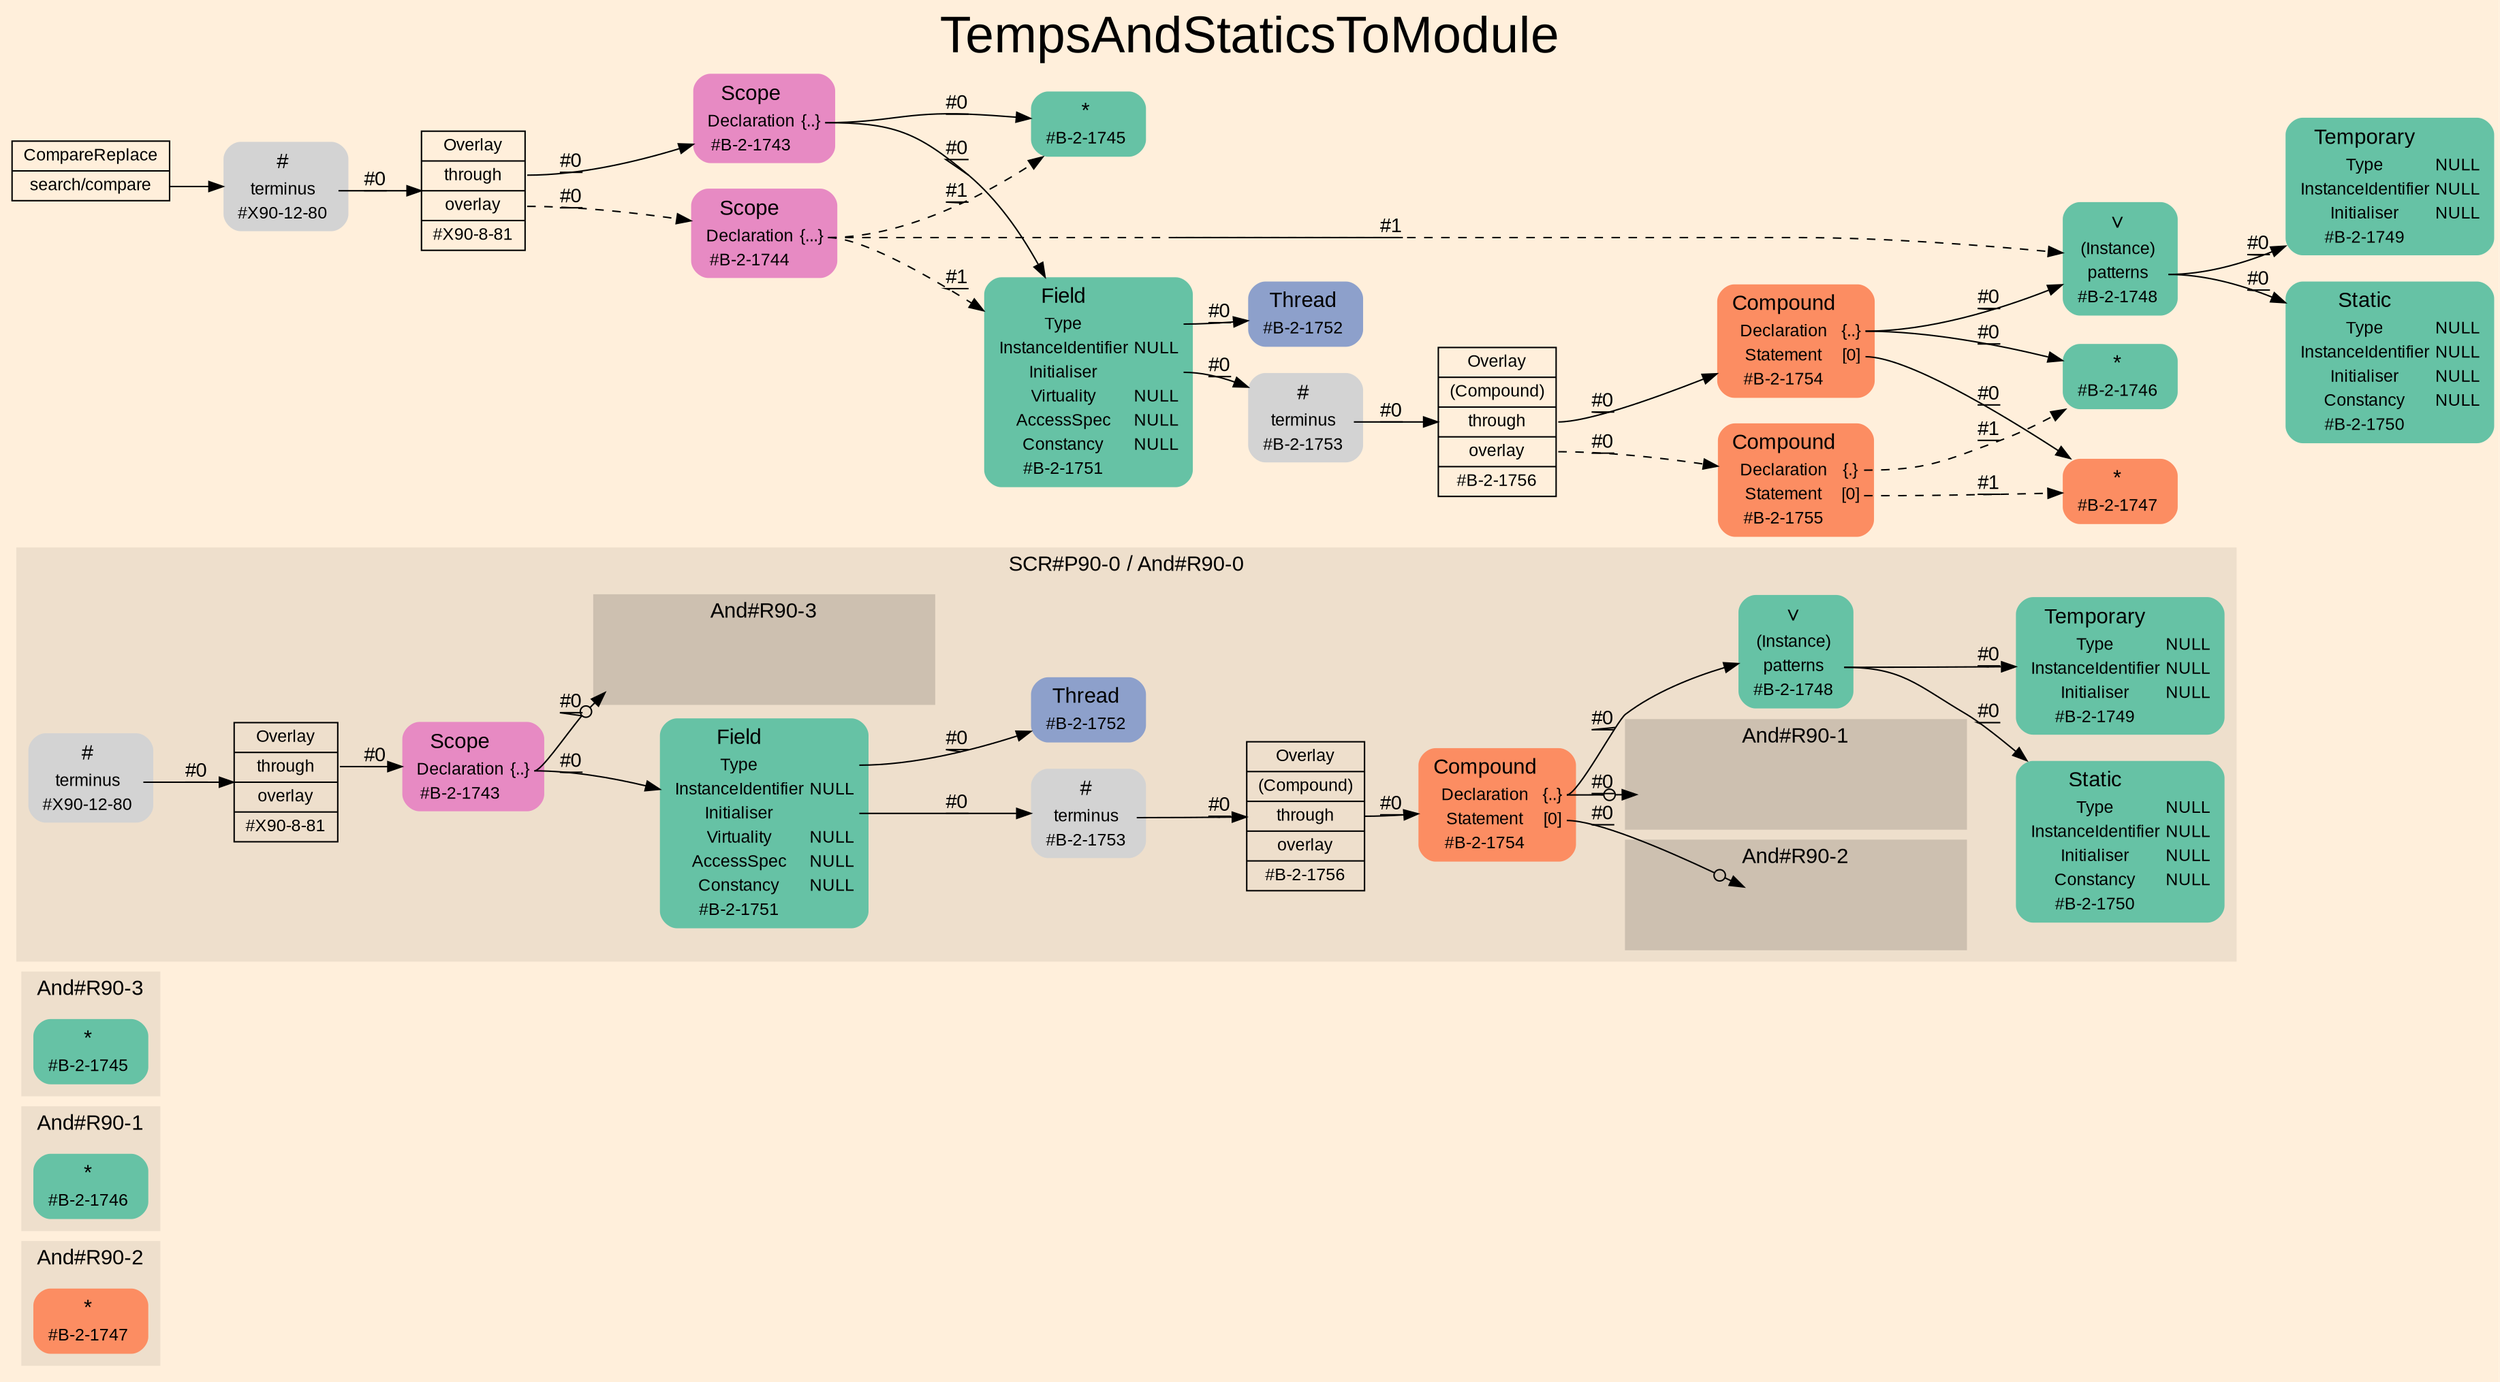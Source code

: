 digraph "TempsAndStaticsToModule" {
label = "TempsAndStaticsToModule"
labelloc = t
fontsize = "36"
graph [
    rankdir = "LR"
    ranksep = 0.3
    bgcolor = antiquewhite1
    color = black
    fontcolor = black
    fontname = "Arial"
];
node [
    fontname = "Arial"
];
edge [
    fontname = "Arial"
];

// -------------------- figure And#R90-2 --------------------
// -------- region And#R90-2 ----------
subgraph "clusterAnd#R90-2" {
    label = "And#R90-2"
    style = "filled"
    color = antiquewhite2
    fontsize = "15"
    "And#R90-2/#B-2-1747" [
        // -------- block And#R90-2/#B-2-1747 ----------
        shape = "plaintext"
        fillcolor = "/set28/2"
        label = <<TABLE BORDER="0" CELLBORDER="0" CELLSPACING="0">
         <TR><TD><FONT POINT-SIZE="15.0">*</FONT></TD><TD></TD></TR>
         <TR><TD>#B-2-1747</TD><TD PORT="port0"></TD></TR>
        </TABLE>>
        style = "rounded,filled"
        fontsize = "12"
    ];
    
}


// -------------------- figure And#R90-1 --------------------
// -------- region And#R90-1 ----------
subgraph "clusterAnd#R90-1" {
    label = "And#R90-1"
    style = "filled"
    color = antiquewhite2
    fontsize = "15"
    "And#R90-1/#B-2-1746" [
        // -------- block And#R90-1/#B-2-1746 ----------
        shape = "plaintext"
        fillcolor = "/set28/1"
        label = <<TABLE BORDER="0" CELLBORDER="0" CELLSPACING="0">
         <TR><TD><FONT POINT-SIZE="15.0">*</FONT></TD><TD></TD></TR>
         <TR><TD>#B-2-1746</TD><TD PORT="port0"></TD></TR>
        </TABLE>>
        style = "rounded,filled"
        fontsize = "12"
    ];
    
}


// -------------------- figure And#R90-3 --------------------
// -------- region And#R90-3 ----------
subgraph "clusterAnd#R90-3" {
    label = "And#R90-3"
    style = "filled"
    color = antiquewhite2
    fontsize = "15"
    "And#R90-3/#B-2-1745" [
        // -------- block And#R90-3/#B-2-1745 ----------
        shape = "plaintext"
        fillcolor = "/set28/1"
        label = <<TABLE BORDER="0" CELLBORDER="0" CELLSPACING="0">
         <TR><TD><FONT POINT-SIZE="15.0">*</FONT></TD><TD></TD></TR>
         <TR><TD>#B-2-1745</TD><TD PORT="port0"></TD></TR>
        </TABLE>>
        style = "rounded,filled"
        fontsize = "12"
    ];
    
}


// -------------------- figure And#R90-0 --------------------
// -------- region And#R90-0 ----------
subgraph "clusterAnd#R90-0" {
    label = "SCR#P90-0 / And#R90-0"
    style = "filled"
    color = antiquewhite2
    fontsize = "15"
    "And#R90-0/#B-2-1756" [
        // -------- block And#R90-0/#B-2-1756 ----------
        shape = "record"
        fillcolor = antiquewhite2
        label = "<fixed> Overlay | <port0> (Compound) | <port1> through | <port2> overlay | <port3> #B-2-1756"
        style = "filled"
        fontsize = "12"
        color = black
        fontcolor = black
    ];
    
    "And#R90-0/#B-2-1753" [
        // -------- block And#R90-0/#B-2-1753 ----------
        shape = "plaintext"
        label = <<TABLE BORDER="0" CELLBORDER="0" CELLSPACING="0">
         <TR><TD><FONT POINT-SIZE="15.0">#</FONT></TD><TD></TD></TR>
         <TR><TD>terminus</TD><TD PORT="port0"></TD></TR>
         <TR><TD>#B-2-1753</TD><TD PORT="port1"></TD></TR>
        </TABLE>>
        style = "rounded,filled"
        fontsize = "12"
    ];
    
    "And#R90-0/#X90-12-80" [
        // -------- block And#R90-0/#X90-12-80 ----------
        shape = "plaintext"
        label = <<TABLE BORDER="0" CELLBORDER="0" CELLSPACING="0">
         <TR><TD><FONT POINT-SIZE="15.0">#</FONT></TD><TD></TD></TR>
         <TR><TD>terminus</TD><TD PORT="port0"></TD></TR>
         <TR><TD>#X90-12-80</TD><TD PORT="port1"></TD></TR>
        </TABLE>>
        style = "rounded,filled"
        fontsize = "12"
    ];
    
    "And#R90-0/#B-2-1751" [
        // -------- block And#R90-0/#B-2-1751 ----------
        shape = "plaintext"
        fillcolor = "/set28/1"
        label = <<TABLE BORDER="0" CELLBORDER="0" CELLSPACING="0">
         <TR><TD><FONT POINT-SIZE="15.0">Field</FONT></TD><TD></TD></TR>
         <TR><TD>Type</TD><TD PORT="port0"></TD></TR>
         <TR><TD>InstanceIdentifier</TD><TD PORT="port1">NULL</TD></TR>
         <TR><TD>Initialiser</TD><TD PORT="port2"></TD></TR>
         <TR><TD>Virtuality</TD><TD PORT="port3">NULL</TD></TR>
         <TR><TD>AccessSpec</TD><TD PORT="port4">NULL</TD></TR>
         <TR><TD>Constancy</TD><TD PORT="port5">NULL</TD></TR>
         <TR><TD>#B-2-1751</TD><TD PORT="port6"></TD></TR>
        </TABLE>>
        style = "rounded,filled"
        fontsize = "12"
    ];
    
    "And#R90-0/#B-2-1750" [
        // -------- block And#R90-0/#B-2-1750 ----------
        shape = "plaintext"
        fillcolor = "/set28/1"
        label = <<TABLE BORDER="0" CELLBORDER="0" CELLSPACING="0">
         <TR><TD><FONT POINT-SIZE="15.0">Static</FONT></TD><TD></TD></TR>
         <TR><TD>Type</TD><TD PORT="port0">NULL</TD></TR>
         <TR><TD>InstanceIdentifier</TD><TD PORT="port1">NULL</TD></TR>
         <TR><TD>Initialiser</TD><TD PORT="port2">NULL</TD></TR>
         <TR><TD>Constancy</TD><TD PORT="port3">NULL</TD></TR>
         <TR><TD>#B-2-1750</TD><TD PORT="port4"></TD></TR>
        </TABLE>>
        style = "rounded,filled"
        fontsize = "12"
    ];
    
    "And#R90-0/#B-2-1754" [
        // -------- block And#R90-0/#B-2-1754 ----------
        shape = "plaintext"
        fillcolor = "/set28/2"
        label = <<TABLE BORDER="0" CELLBORDER="0" CELLSPACING="0">
         <TR><TD><FONT POINT-SIZE="15.0">Compound</FONT></TD><TD></TD></TR>
         <TR><TD>Declaration</TD><TD PORT="port0">{..}</TD></TR>
         <TR><TD>Statement</TD><TD PORT="port1">[0]</TD></TR>
         <TR><TD>#B-2-1754</TD><TD PORT="port2"></TD></TR>
        </TABLE>>
        style = "rounded,filled"
        fontsize = "12"
    ];
    
    "And#R90-0/#B-2-1748" [
        // -------- block And#R90-0/#B-2-1748 ----------
        shape = "plaintext"
        fillcolor = "/set28/1"
        label = <<TABLE BORDER="0" CELLBORDER="0" CELLSPACING="0">
         <TR><TD><FONT POINT-SIZE="15.0">∨</FONT></TD><TD></TD></TR>
         <TR><TD>(Instance)</TD><TD PORT="port0"></TD></TR>
         <TR><TD>patterns</TD><TD PORT="port1"></TD></TR>
         <TR><TD>#B-2-1748</TD><TD PORT="port2"></TD></TR>
        </TABLE>>
        style = "rounded,filled"
        fontsize = "12"
    ];
    
    "And#R90-0/#X90-8-81" [
        // -------- block And#R90-0/#X90-8-81 ----------
        shape = "record"
        fillcolor = antiquewhite2
        label = "<fixed> Overlay | <port0> through | <port1> overlay | <port2> #X90-8-81"
        style = "filled"
        fontsize = "12"
        color = black
        fontcolor = black
    ];
    
    "And#R90-0/#B-2-1752" [
        // -------- block And#R90-0/#B-2-1752 ----------
        shape = "plaintext"
        fillcolor = "/set28/3"
        label = <<TABLE BORDER="0" CELLBORDER="0" CELLSPACING="0">
         <TR><TD><FONT POINT-SIZE="15.0">Thread</FONT></TD><TD></TD></TR>
         <TR><TD>#B-2-1752</TD><TD PORT="port0"></TD></TR>
        </TABLE>>
        style = "rounded,filled"
        fontsize = "12"
    ];
    
    "And#R90-0/#B-2-1743" [
        // -------- block And#R90-0/#B-2-1743 ----------
        shape = "plaintext"
        fillcolor = "/set28/4"
        label = <<TABLE BORDER="0" CELLBORDER="0" CELLSPACING="0">
         <TR><TD><FONT POINT-SIZE="15.0">Scope</FONT></TD><TD></TD></TR>
         <TR><TD>Declaration</TD><TD PORT="port0">{..}</TD></TR>
         <TR><TD>#B-2-1743</TD><TD PORT="port1"></TD></TR>
        </TABLE>>
        style = "rounded,filled"
        fontsize = "12"
    ];
    
    "And#R90-0/#B-2-1749" [
        // -------- block And#R90-0/#B-2-1749 ----------
        shape = "plaintext"
        fillcolor = "/set28/1"
        label = <<TABLE BORDER="0" CELLBORDER="0" CELLSPACING="0">
         <TR><TD><FONT POINT-SIZE="15.0">Temporary</FONT></TD><TD></TD></TR>
         <TR><TD>Type</TD><TD PORT="port0">NULL</TD></TR>
         <TR><TD>InstanceIdentifier</TD><TD PORT="port1">NULL</TD></TR>
         <TR><TD>Initialiser</TD><TD PORT="port2">NULL</TD></TR>
         <TR><TD>#B-2-1749</TD><TD PORT="port3"></TD></TR>
        </TABLE>>
        style = "rounded,filled"
        fontsize = "12"
    ];
    
    // -------- region And#R90-0/And#R90-1 ----------
    subgraph "clusterAnd#R90-0/And#R90-1" {
        label = "And#R90-1"
        style = "filled"
        color = antiquewhite3
        fontsize = "15"
        "And#R90-0/And#R90-1/#B-2-1746" [
            // -------- block And#R90-0/And#R90-1/#B-2-1746 ----------
            shape = none
            fillcolor = "/set28/1"
            style = "invisible"
        ];
        
    }
    
    // -------- region And#R90-0/And#R90-2 ----------
    subgraph "clusterAnd#R90-0/And#R90-2" {
        label = "And#R90-2"
        style = "filled"
        color = antiquewhite3
        fontsize = "15"
        "And#R90-0/And#R90-2/#B-2-1747" [
            // -------- block And#R90-0/And#R90-2/#B-2-1747 ----------
            shape = none
            fillcolor = "/set28/2"
            style = "invisible"
        ];
        
    }
    
    // -------- region And#R90-0/And#R90-3 ----------
    subgraph "clusterAnd#R90-0/And#R90-3" {
        label = "And#R90-3"
        style = "filled"
        color = antiquewhite3
        fontsize = "15"
        "And#R90-0/And#R90-3/#B-2-1745" [
            // -------- block And#R90-0/And#R90-3/#B-2-1745 ----------
            shape = none
            fillcolor = "/set28/1"
            style = "invisible"
        ];
        
    }
    
}

"And#R90-0/#B-2-1756":port1 -> "And#R90-0/#B-2-1754" [
    label = "#0"
    decorate = true
    color = black
    fontcolor = black
];

"And#R90-0/#B-2-1753":port0 -> "And#R90-0/#B-2-1756" [
    label = "#0"
    decorate = true
    color = black
    fontcolor = black
];

"And#R90-0/#X90-12-80":port0 -> "And#R90-0/#X90-8-81" [
    label = "#0"
    decorate = true
    color = black
    fontcolor = black
];

"And#R90-0/#B-2-1751":port0 -> "And#R90-0/#B-2-1752" [
    label = "#0"
    decorate = true
    color = black
    fontcolor = black
];

"And#R90-0/#B-2-1751":port2 -> "And#R90-0/#B-2-1753" [
    label = "#0"
    decorate = true
    color = black
    fontcolor = black
];

"And#R90-0/#B-2-1754":port0 -> "And#R90-0/And#R90-1/#B-2-1746" [
    arrowhead="normalnoneodot"
    label = "#0"
    decorate = true
    color = black
    fontcolor = black
];

"And#R90-0/#B-2-1754":port0 -> "And#R90-0/#B-2-1748" [
    label = "#0"
    decorate = true
    color = black
    fontcolor = black
];

"And#R90-0/#B-2-1754":port1 -> "And#R90-0/And#R90-2/#B-2-1747" [
    arrowhead="normalnoneodot"
    label = "#0"
    decorate = true
    color = black
    fontcolor = black
];

"And#R90-0/#B-2-1748":port1 -> "And#R90-0/#B-2-1749" [
    label = "#0"
    decorate = true
    color = black
    fontcolor = black
];

"And#R90-0/#B-2-1748":port1 -> "And#R90-0/#B-2-1750" [
    label = "#0"
    decorate = true
    color = black
    fontcolor = black
];

"And#R90-0/#X90-8-81":port0 -> "And#R90-0/#B-2-1743" [
    label = "#0"
    decorate = true
    color = black
    fontcolor = black
];

"And#R90-0/#B-2-1743":port0 -> "And#R90-0/And#R90-3/#B-2-1745" [
    arrowhead="normalnoneodot"
    label = "#0"
    decorate = true
    color = black
    fontcolor = black
];

"And#R90-0/#B-2-1743":port0 -> "And#R90-0/#B-2-1751" [
    label = "#0"
    decorate = true
    color = black
    fontcolor = black
];


// -------------------- transformation figure --------------------
"CR#X90-10-90" [
    // -------- block CR#X90-10-90 ----------
    shape = "record"
    fillcolor = antiquewhite1
    label = "<fixed> CompareReplace | <port0> search/compare"
    style = "filled"
    fontsize = "12"
    color = black
    fontcolor = black
];

"#X90-12-80" [
    // -------- block #X90-12-80 ----------
    shape = "plaintext"
    label = <<TABLE BORDER="0" CELLBORDER="0" CELLSPACING="0">
     <TR><TD><FONT POINT-SIZE="15.0">#</FONT></TD><TD></TD></TR>
     <TR><TD>terminus</TD><TD PORT="port0"></TD></TR>
     <TR><TD>#X90-12-80</TD><TD PORT="port1"></TD></TR>
    </TABLE>>
    style = "rounded,filled"
    fontsize = "12"
];

"#X90-8-81" [
    // -------- block #X90-8-81 ----------
    shape = "record"
    fillcolor = antiquewhite1
    label = "<fixed> Overlay | <port0> through | <port1> overlay | <port2> #X90-8-81"
    style = "filled"
    fontsize = "12"
    color = black
    fontcolor = black
];

"#B-2-1743" [
    // -------- block #B-2-1743 ----------
    shape = "plaintext"
    fillcolor = "/set28/4"
    label = <<TABLE BORDER="0" CELLBORDER="0" CELLSPACING="0">
     <TR><TD><FONT POINT-SIZE="15.0">Scope</FONT></TD><TD></TD></TR>
     <TR><TD>Declaration</TD><TD PORT="port0">{..}</TD></TR>
     <TR><TD>#B-2-1743</TD><TD PORT="port1"></TD></TR>
    </TABLE>>
    style = "rounded,filled"
    fontsize = "12"
];

"#B-2-1745" [
    // -------- block #B-2-1745 ----------
    shape = "plaintext"
    fillcolor = "/set28/1"
    label = <<TABLE BORDER="0" CELLBORDER="0" CELLSPACING="0">
     <TR><TD><FONT POINT-SIZE="15.0">*</FONT></TD><TD></TD></TR>
     <TR><TD>#B-2-1745</TD><TD PORT="port0"></TD></TR>
    </TABLE>>
    style = "rounded,filled"
    fontsize = "12"
];

"#B-2-1751" [
    // -------- block #B-2-1751 ----------
    shape = "plaintext"
    fillcolor = "/set28/1"
    label = <<TABLE BORDER="0" CELLBORDER="0" CELLSPACING="0">
     <TR><TD><FONT POINT-SIZE="15.0">Field</FONT></TD><TD></TD></TR>
     <TR><TD>Type</TD><TD PORT="port0"></TD></TR>
     <TR><TD>InstanceIdentifier</TD><TD PORT="port1">NULL</TD></TR>
     <TR><TD>Initialiser</TD><TD PORT="port2"></TD></TR>
     <TR><TD>Virtuality</TD><TD PORT="port3">NULL</TD></TR>
     <TR><TD>AccessSpec</TD><TD PORT="port4">NULL</TD></TR>
     <TR><TD>Constancy</TD><TD PORT="port5">NULL</TD></TR>
     <TR><TD>#B-2-1751</TD><TD PORT="port6"></TD></TR>
    </TABLE>>
    style = "rounded,filled"
    fontsize = "12"
];

"#B-2-1752" [
    // -------- block #B-2-1752 ----------
    shape = "plaintext"
    fillcolor = "/set28/3"
    label = <<TABLE BORDER="0" CELLBORDER="0" CELLSPACING="0">
     <TR><TD><FONT POINT-SIZE="15.0">Thread</FONT></TD><TD></TD></TR>
     <TR><TD>#B-2-1752</TD><TD PORT="port0"></TD></TR>
    </TABLE>>
    style = "rounded,filled"
    fontsize = "12"
];

"#B-2-1753" [
    // -------- block #B-2-1753 ----------
    shape = "plaintext"
    label = <<TABLE BORDER="0" CELLBORDER="0" CELLSPACING="0">
     <TR><TD><FONT POINT-SIZE="15.0">#</FONT></TD><TD></TD></TR>
     <TR><TD>terminus</TD><TD PORT="port0"></TD></TR>
     <TR><TD>#B-2-1753</TD><TD PORT="port1"></TD></TR>
    </TABLE>>
    style = "rounded,filled"
    fontsize = "12"
];

"#B-2-1756" [
    // -------- block #B-2-1756 ----------
    shape = "record"
    fillcolor = antiquewhite1
    label = "<fixed> Overlay | <port0> (Compound) | <port1> through | <port2> overlay | <port3> #B-2-1756"
    style = "filled"
    fontsize = "12"
    color = black
    fontcolor = black
];

"#B-2-1754" [
    // -------- block #B-2-1754 ----------
    shape = "plaintext"
    fillcolor = "/set28/2"
    label = <<TABLE BORDER="0" CELLBORDER="0" CELLSPACING="0">
     <TR><TD><FONT POINT-SIZE="15.0">Compound</FONT></TD><TD></TD></TR>
     <TR><TD>Declaration</TD><TD PORT="port0">{..}</TD></TR>
     <TR><TD>Statement</TD><TD PORT="port1">[0]</TD></TR>
     <TR><TD>#B-2-1754</TD><TD PORT="port2"></TD></TR>
    </TABLE>>
    style = "rounded,filled"
    fontsize = "12"
];

"#B-2-1746" [
    // -------- block #B-2-1746 ----------
    shape = "plaintext"
    fillcolor = "/set28/1"
    label = <<TABLE BORDER="0" CELLBORDER="0" CELLSPACING="0">
     <TR><TD><FONT POINT-SIZE="15.0">*</FONT></TD><TD></TD></TR>
     <TR><TD>#B-2-1746</TD><TD PORT="port0"></TD></TR>
    </TABLE>>
    style = "rounded,filled"
    fontsize = "12"
];

"#B-2-1748" [
    // -------- block #B-2-1748 ----------
    shape = "plaintext"
    fillcolor = "/set28/1"
    label = <<TABLE BORDER="0" CELLBORDER="0" CELLSPACING="0">
     <TR><TD><FONT POINT-SIZE="15.0">∨</FONT></TD><TD></TD></TR>
     <TR><TD>(Instance)</TD><TD PORT="port0"></TD></TR>
     <TR><TD>patterns</TD><TD PORT="port1"></TD></TR>
     <TR><TD>#B-2-1748</TD><TD PORT="port2"></TD></TR>
    </TABLE>>
    style = "rounded,filled"
    fontsize = "12"
];

"#B-2-1749" [
    // -------- block #B-2-1749 ----------
    shape = "plaintext"
    fillcolor = "/set28/1"
    label = <<TABLE BORDER="0" CELLBORDER="0" CELLSPACING="0">
     <TR><TD><FONT POINT-SIZE="15.0">Temporary</FONT></TD><TD></TD></TR>
     <TR><TD>Type</TD><TD PORT="port0">NULL</TD></TR>
     <TR><TD>InstanceIdentifier</TD><TD PORT="port1">NULL</TD></TR>
     <TR><TD>Initialiser</TD><TD PORT="port2">NULL</TD></TR>
     <TR><TD>#B-2-1749</TD><TD PORT="port3"></TD></TR>
    </TABLE>>
    style = "rounded,filled"
    fontsize = "12"
];

"#B-2-1750" [
    // -------- block #B-2-1750 ----------
    shape = "plaintext"
    fillcolor = "/set28/1"
    label = <<TABLE BORDER="0" CELLBORDER="0" CELLSPACING="0">
     <TR><TD><FONT POINT-SIZE="15.0">Static</FONT></TD><TD></TD></TR>
     <TR><TD>Type</TD><TD PORT="port0">NULL</TD></TR>
     <TR><TD>InstanceIdentifier</TD><TD PORT="port1">NULL</TD></TR>
     <TR><TD>Initialiser</TD><TD PORT="port2">NULL</TD></TR>
     <TR><TD>Constancy</TD><TD PORT="port3">NULL</TD></TR>
     <TR><TD>#B-2-1750</TD><TD PORT="port4"></TD></TR>
    </TABLE>>
    style = "rounded,filled"
    fontsize = "12"
];

"#B-2-1747" [
    // -------- block #B-2-1747 ----------
    shape = "plaintext"
    fillcolor = "/set28/2"
    label = <<TABLE BORDER="0" CELLBORDER="0" CELLSPACING="0">
     <TR><TD><FONT POINT-SIZE="15.0">*</FONT></TD><TD></TD></TR>
     <TR><TD>#B-2-1747</TD><TD PORT="port0"></TD></TR>
    </TABLE>>
    style = "rounded,filled"
    fontsize = "12"
];

"#B-2-1755" [
    // -------- block #B-2-1755 ----------
    shape = "plaintext"
    fillcolor = "/set28/2"
    label = <<TABLE BORDER="0" CELLBORDER="0" CELLSPACING="0">
     <TR><TD><FONT POINT-SIZE="15.0">Compound</FONT></TD><TD></TD></TR>
     <TR><TD>Declaration</TD><TD PORT="port0">{.}</TD></TR>
     <TR><TD>Statement</TD><TD PORT="port1">[0]</TD></TR>
     <TR><TD>#B-2-1755</TD><TD PORT="port2"></TD></TR>
    </TABLE>>
    style = "rounded,filled"
    fontsize = "12"
];

"#B-2-1744" [
    // -------- block #B-2-1744 ----------
    shape = "plaintext"
    fillcolor = "/set28/4"
    label = <<TABLE BORDER="0" CELLBORDER="0" CELLSPACING="0">
     <TR><TD><FONT POINT-SIZE="15.0">Scope</FONT></TD><TD></TD></TR>
     <TR><TD>Declaration</TD><TD PORT="port0">{...}</TD></TR>
     <TR><TD>#B-2-1744</TD><TD PORT="port1"></TD></TR>
    </TABLE>>
    style = "rounded,filled"
    fontsize = "12"
];

"CR#X90-10-90":port0 -> "#X90-12-80" [
    label = ""
    decorate = true
    color = black
    fontcolor = black
];

"#X90-12-80":port0 -> "#X90-8-81" [
    label = "#0"
    decorate = true
    color = black
    fontcolor = black
];

"#X90-8-81":port0 -> "#B-2-1743" [
    label = "#0"
    decorate = true
    color = black
    fontcolor = black
];

"#X90-8-81":port1 -> "#B-2-1744" [
    style="dashed"
    label = "#0"
    decorate = true
    color = black
    fontcolor = black
];

"#B-2-1743":port0 -> "#B-2-1745" [
    label = "#0"
    decorate = true
    color = black
    fontcolor = black
];

"#B-2-1743":port0 -> "#B-2-1751" [
    label = "#0"
    decorate = true
    color = black
    fontcolor = black
];

"#B-2-1751":port0 -> "#B-2-1752" [
    label = "#0"
    decorate = true
    color = black
    fontcolor = black
];

"#B-2-1751":port2 -> "#B-2-1753" [
    label = "#0"
    decorate = true
    color = black
    fontcolor = black
];

"#B-2-1753":port0 -> "#B-2-1756" [
    label = "#0"
    decorate = true
    color = black
    fontcolor = black
];

"#B-2-1756":port1 -> "#B-2-1754" [
    label = "#0"
    decorate = true
    color = black
    fontcolor = black
];

"#B-2-1756":port2 -> "#B-2-1755" [
    style="dashed"
    label = "#0"
    decorate = true
    color = black
    fontcolor = black
];

"#B-2-1754":port0 -> "#B-2-1746" [
    label = "#0"
    decorate = true
    color = black
    fontcolor = black
];

"#B-2-1754":port0 -> "#B-2-1748" [
    label = "#0"
    decorate = true
    color = black
    fontcolor = black
];

"#B-2-1754":port1 -> "#B-2-1747" [
    label = "#0"
    decorate = true
    color = black
    fontcolor = black
];

"#B-2-1748":port1 -> "#B-2-1749" [
    label = "#0"
    decorate = true
    color = black
    fontcolor = black
];

"#B-2-1748":port1 -> "#B-2-1750" [
    label = "#0"
    decorate = true
    color = black
    fontcolor = black
];

"#B-2-1755":port0 -> "#B-2-1746" [
    style="dashed"
    label = "#1"
    decorate = true
    color = black
    fontcolor = black
];

"#B-2-1755":port1 -> "#B-2-1747" [
    style="dashed"
    label = "#1"
    decorate = true
    color = black
    fontcolor = black
];

"#B-2-1744":port0 -> "#B-2-1745" [
    style="dashed"
    label = "#1"
    decorate = true
    color = black
    fontcolor = black
];

"#B-2-1744":port0 -> "#B-2-1751" [
    style="dashed"
    label = "#1"
    decorate = true
    color = black
    fontcolor = black
];

"#B-2-1744":port0 -> "#B-2-1748" [
    style="dashed"
    label = "#1"
    decorate = true
    color = black
    fontcolor = black
];


}
